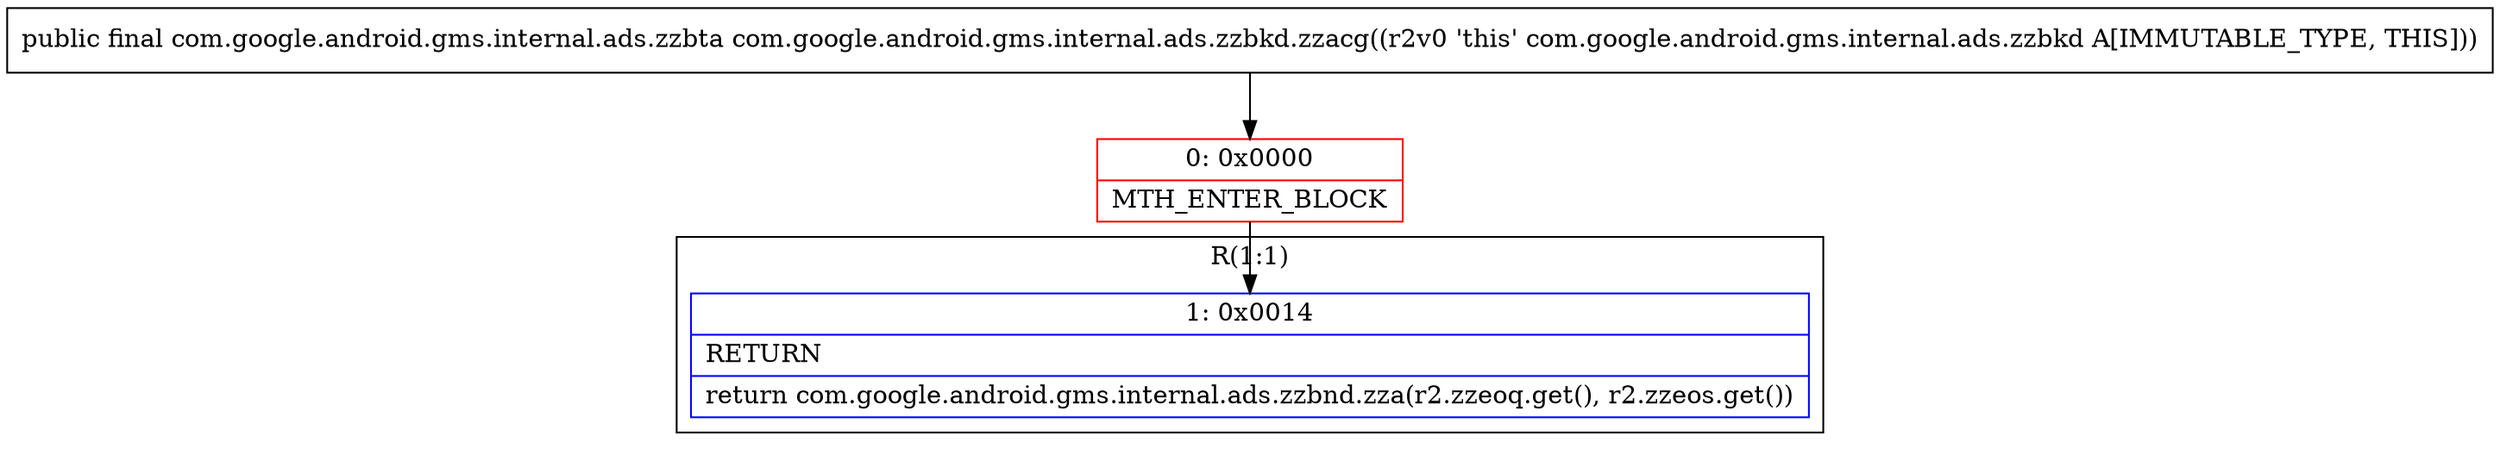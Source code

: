digraph "CFG forcom.google.android.gms.internal.ads.zzbkd.zzacg()Lcom\/google\/android\/gms\/internal\/ads\/zzbta;" {
subgraph cluster_Region_1342615769 {
label = "R(1:1)";
node [shape=record,color=blue];
Node_1 [shape=record,label="{1\:\ 0x0014|RETURN\l|return com.google.android.gms.internal.ads.zzbnd.zza(r2.zzeoq.get(), r2.zzeos.get())\l}"];
}
Node_0 [shape=record,color=red,label="{0\:\ 0x0000|MTH_ENTER_BLOCK\l}"];
MethodNode[shape=record,label="{public final com.google.android.gms.internal.ads.zzbta com.google.android.gms.internal.ads.zzbkd.zzacg((r2v0 'this' com.google.android.gms.internal.ads.zzbkd A[IMMUTABLE_TYPE, THIS])) }"];
MethodNode -> Node_0;
Node_0 -> Node_1;
}

